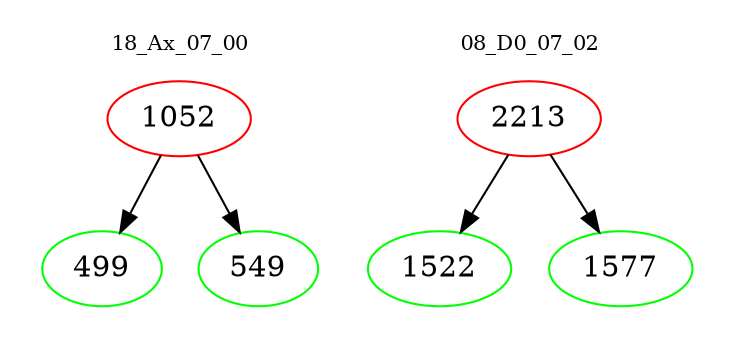 digraph{
subgraph cluster_0 {
color = white
label = "18_Ax_07_00";
fontsize=10;
T0_1052 [label="1052", color="red"]
T0_1052 -> T0_499 [color="black"]
T0_499 [label="499", color="green"]
T0_1052 -> T0_549 [color="black"]
T0_549 [label="549", color="green"]
}
subgraph cluster_1 {
color = white
label = "08_D0_07_02";
fontsize=10;
T1_2213 [label="2213", color="red"]
T1_2213 -> T1_1522 [color="black"]
T1_1522 [label="1522", color="green"]
T1_2213 -> T1_1577 [color="black"]
T1_1577 [label="1577", color="green"]
}
}
